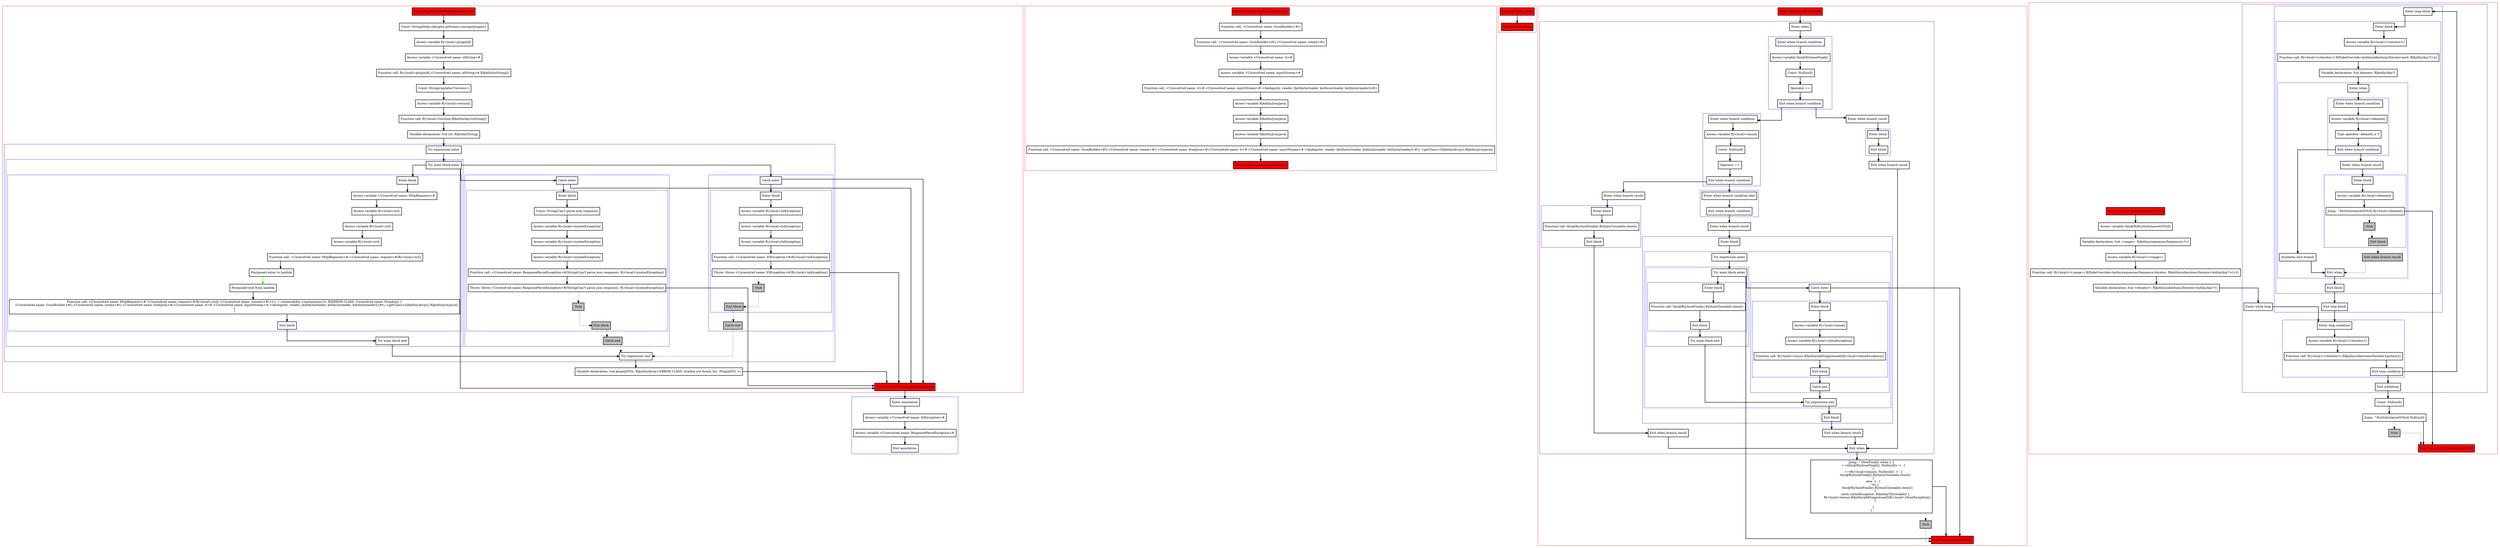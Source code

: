 digraph complex_kt {
    graph [splines=ortho nodesep=3]
    node [shape=box penwidth=2]
    edge [penwidth=2]

    subgraph cluster_0 {
        color=red
        0 [label="Enter function fetchPluginReleaseDate" style="filled" fillcolor=red];
        1 [label="Const: String(https://plugins.jetbrains.com/api/plugins/)"];
        2 [label="Access variable R|<local>/pluginId|"];
        3 [label="Access variable <Unresolved name: idString>#"];
        4 [label="Function call: R|<local>/pluginId|.<Unresolved name: idString>#.R|kotlin/toString|()"];
        5 [label="Const: String(/updates?version=)"];
        6 [label="Access variable R|<local>/version|"];
        7 [label="Function call: R|<local>/version|.R|kotlin/Any.toString|()"];
        8 [label="Variable declaration: lval url: R|kotlin/String|"];
        subgraph cluster_1 {
            color=blue
            9 [label="Try expression enter"];
            subgraph cluster_2 {
                color=blue
                10 [label="Try main block enter"];
                subgraph cluster_3 {
                    color=blue
                    11 [label="Enter block"];
                    12 [label="Access variable <Unresolved name: HttpRequests>#"];
                    13 [label="Access variable R|<local>/url|"];
                    14 [label="Access variable R|<local>/url|"];
                    15 [label="Access variable R|<local>/url|"];
                    16 [label="Function call: <Unresolved name: HttpRequests>#.<Unresolved name: request>#(R|<local>/url|)"];
                    17 [label="Postponed enter to lambda"];
                    18 [label="Postponed exit from lambda"];
                    19 [label="Function call: <Unresolved name: HttpRequests>#.<Unresolved name: request>#(R|<local>/url|).<Unresolved name: connect>#(<L> = connect@fun <anonymous>(): R|ERROR CLASS: Unresolved name: fromJson| {
    <Unresolved name: GsonBuilder>#().<Unresolved name: create>#().<Unresolved name: fromJson>#(<Unresolved name: it>#.<Unresolved name: inputStream>#.<Ambiguity: reader, [kotlin/io/reader, kotlin/io/reader, kotlin/io/reader]>#(), <getClass>(Q|kotlin/Array|).R|kotlin/jvm/java|)
}
)"];
                    20 [label="Exit block"];
                }
                21 [label="Try main block exit"];
            }
            subgraph cluster_4 {
                color=blue
                22 [label="Catch enter"];
                subgraph cluster_5 {
                    color=blue
                    23 [label="Enter block"];
                    24 [label="Const: String(Can't parse json response)"];
                    25 [label="Access variable R|<local>/syntaxException|"];
                    26 [label="Access variable R|<local>/syntaxException|"];
                    27 [label="Access variable R|<local>/syntaxException|"];
                    28 [label="Function call: <Unresolved name: ResponseParseException>#(String(Can't parse json response), R|<local>/syntaxException|)"];
                    29 [label="Throw: throw <Unresolved name: ResponseParseException>#(String(Can't parse json response), R|<local>/syntaxException|)"];
                    30 [label="Stub" style="filled" fillcolor=gray];
                    31 [label="Exit block" style="filled" fillcolor=gray];
                }
                32 [label="Catch exit" style="filled" fillcolor=gray];
            }
            subgraph cluster_6 {
                color=blue
                33 [label="Catch enter"];
                subgraph cluster_7 {
                    color=blue
                    34 [label="Enter block"];
                    35 [label="Access variable R|<local>/ioException|"];
                    36 [label="Access variable R|<local>/ioException|"];
                    37 [label="Access variable R|<local>/ioException|"];
                    38 [label="Function call: <Unresolved name: IOException>#(R|<local>/ioException|)"];
                    39 [label="Throw: throw <Unresolved name: IOException>#(R|<local>/ioException|)"];
                    40 [label="Stub" style="filled" fillcolor=gray];
                    41 [label="Exit block" style="filled" fillcolor=gray];
                }
                42 [label="Catch exit" style="filled" fillcolor=gray];
            }
            43 [label="Try expression exit"];
        }
        44 [label="Variable declaration: lval pluginDTOs: R|kotlin/Array<ERROR CLASS: Symbol not found, for `PluginDTO`>|"];
        45 [label="Exit function fetchPluginReleaseDate" style="filled" fillcolor=red];
    }
    subgraph cluster_8 {
        color=blue
        46 [label="Enter annotation"];
        47 [label="Access variable <Unresolved name: IOException>#"];
        48 [label="Access variable <Unresolved name: ResponseParseException>#"];
        49 [label="Exit annotation"];
    }

    0 -> {1};
    1 -> {2};
    2 -> {3};
    3 -> {4};
    4 -> {5};
    5 -> {6};
    6 -> {7};
    7 -> {8};
    8 -> {9};
    9 -> {10};
    10 -> {45 33 22 11};
    11 -> {12};
    12 -> {13};
    13 -> {14};
    14 -> {15};
    15 -> {16};
    16 -> {17};
    17 -> {18 18} [color=green];
    18 -> {19};
    19 -> {20};
    20 -> {21};
    21 -> {43};
    22 -> {45 23};
    23 -> {24};
    24 -> {25};
    25 -> {26};
    26 -> {27};
    27 -> {28};
    28 -> {29};
    29 -> {45};
    29 -> {30} [style=dotted];
    30 -> {31} [style=dotted];
    31 -> {32} [style=dotted];
    32 -> {43} [style=dotted];
    33 -> {45 34};
    34 -> {35};
    35 -> {36};
    36 -> {37};
    37 -> {38};
    38 -> {39};
    39 -> {45};
    39 -> {40} [style=dotted];
    40 -> {41} [style=dotted];
    41 -> {42} [style=dotted];
    42 -> {43} [style=dotted];
    43 -> {44};
    44 -> {45};
    45 -> {46};
    46 -> {47};
    47 -> {48};
    48 -> {49};

    subgraph cluster_9 {
        color=red
        50 [label="Enter function anonymousFunction" style="filled" fillcolor=red];
        51 [label="Function call: <Unresolved name: GsonBuilder>#()"];
        52 [label="Function call: <Unresolved name: GsonBuilder>#().<Unresolved name: create>#()"];
        53 [label="Access variable <Unresolved name: it>#"];
        54 [label="Access variable <Unresolved name: inputStream>#"];
        55 [label="Function call: <Unresolved name: it>#.<Unresolved name: inputStream>#.<Ambiguity: reader, [kotlin/io/reader, kotlin/io/reader, kotlin/io/reader]>#()"];
        56 [label="Access variable R|kotlin/jvm/java|"];
        57 [label="Access variable R|kotlin/jvm/java|"];
        58 [label="Access variable R|kotlin/jvm/java|"];
        59 [label="Function call: <Unresolved name: GsonBuilder>#().<Unresolved name: create>#().<Unresolved name: fromJson>#(<Unresolved name: it>#.<Unresolved name: inputStream>#.<Ambiguity: reader, [kotlin/io/reader, kotlin/io/reader, kotlin/io/reader]>#(), <getClass>(Q|kotlin/Array|).R|kotlin/jvm/java|)"];
        60 [label="Exit function anonymousFunction" style="filled" fillcolor=red];
    }

    50 -> {51};
    51 -> {52};
    52 -> {53};
    53 -> {54};
    54 -> {55};
    55 -> {56};
    56 -> {57};
    57 -> {58};
    58 -> {59};
    59 -> {60};

    subgraph cluster_10 {
        color=red
        61 [label="Enter function close" style="filled" fillcolor=red];
        62 [label="Exit function close" style="filled" fillcolor=red];
    }

    61 -> {62};

    subgraph cluster_11 {
        color=red
        63 [label="Enter function closeFinally" style="filled" fillcolor=red];
        subgraph cluster_12 {
            color=blue
            64 [label="Enter when"];
            subgraph cluster_13 {
                color=blue
                65 [label="Enter when branch condition "];
                66 [label="Access variable this@R|/closeFinally|"];
                67 [label="Const: Null(null)"];
                68 [label="Operator =="];
                69 [label="Exit when branch condition"];
            }
            subgraph cluster_14 {
                color=blue
                70 [label="Enter when branch condition "];
                71 [label="Access variable R|<local>/cause|"];
                72 [label="Const: Null(null)"];
                73 [label="Operator =="];
                74 [label="Exit when branch condition"];
            }
            subgraph cluster_15 {
                color=blue
                75 [label="Enter when branch condition else"];
                76 [label="Exit when branch condition"];
            }
            77 [label="Enter when branch result"];
            subgraph cluster_16 {
                color=blue
                78 [label="Enter block"];
                subgraph cluster_17 {
                    color=blue
                    79 [label="Try expression enter"];
                    subgraph cluster_18 {
                        color=blue
                        80 [label="Try main block enter"];
                        subgraph cluster_19 {
                            color=blue
                            81 [label="Enter block"];
                            82 [label="Function call: this@R|/closeFinally|.R|/AutoCloseable.close|()"];
                            83 [label="Exit block"];
                        }
                        84 [label="Try main block exit"];
                    }
                    subgraph cluster_20 {
                        color=blue
                        85 [label="Catch enter"];
                        subgraph cluster_21 {
                            color=blue
                            86 [label="Enter block"];
                            87 [label="Access variable R|<local>/cause|"];
                            88 [label="Access variable R|<local>/closeException|"];
                            89 [label="Function call: R|<local>/cause|.R|kotlin/addSuppressed|(R|<local>/closeException|)"];
                            90 [label="Exit block"];
                        }
                        91 [label="Catch exit"];
                    }
                    92 [label="Try expression exit"];
                }
                93 [label="Exit block"];
            }
            94 [label="Exit when branch result"];
            95 [label="Enter when branch result"];
            subgraph cluster_22 {
                color=blue
                96 [label="Enter block"];
                97 [label="Function call: this@R|/closeFinally|.R|/AutoCloseable.close|()"];
                98 [label="Exit block"];
            }
            99 [label="Exit when branch result"];
            100 [label="Enter when branch result"];
            subgraph cluster_23 {
                color=blue
                101 [label="Enter block"];
                102 [label="Exit block"];
            }
            103 [label="Exit when branch result"];
            104 [label="Exit when"];
        }
        105 [label="Jump: ^closeFinally when () {
    ==(this@R|/closeFinally|, Null(null)) ->  {
    }
    ==(R|<local>/cause|, Null(null)) ->  {
        this@R|/closeFinally|.R|/AutoCloseable.close|()
    }
    else ->  {
        try {
            this@R|/closeFinally|.R|/AutoCloseable.close|()
        }
        catch (closeException: R|kotlin/Throwable|) {
            R|<local>/cause|.R|kotlin/addSuppressed|(R|<local>/closeException|)
        }

    }
}
"];
        106 [label="Stub" style="filled" fillcolor=gray];
        107 [label="Exit function closeFinally" style="filled" fillcolor=red];
    }

    63 -> {64};
    64 -> {65};
    65 -> {66};
    66 -> {67};
    67 -> {68};
    68 -> {69};
    69 -> {100 70};
    70 -> {71};
    71 -> {72};
    72 -> {73};
    73 -> {74};
    74 -> {95 75};
    75 -> {76};
    76 -> {77};
    77 -> {78};
    78 -> {79};
    79 -> {80};
    80 -> {107 85 81};
    81 -> {82};
    82 -> {83};
    83 -> {84};
    84 -> {92};
    85 -> {107 86};
    86 -> {87};
    87 -> {88};
    88 -> {89};
    89 -> {90};
    90 -> {91};
    91 -> {92};
    92 -> {93};
    93 -> {94};
    94 -> {104};
    95 -> {96};
    96 -> {97};
    97 -> {98};
    98 -> {99};
    99 -> {104};
    100 -> {101};
    101 -> {102};
    102 -> {103};
    103 -> {104};
    104 -> {105};
    105 -> {107};
    105 -> {106} [style=dotted];
    106 -> {107} [style=dotted];

    subgraph cluster_24 {
        color=red
        108 [label="Enter function firstIsInstanceOrNull" style="filled" fillcolor=red];
        109 [label="Access variable this@R|/firstIsInstanceOrNull|"];
        110 [label="Variable declaration: lval <range>: R|kotlin/sequences/Sequence<*>|"];
        111 [label="Access variable R|<local>/<range>|"];
        112 [label="Function call: R|<local>/<range>|.R|FakeOverride<kotlin/sequences/Sequence.iterator: R|kotlin/collections/Iterator<kotlin/Any?>|>|()"];
        113 [label="Variable declaration: lval <iterator>: R|kotlin/collections/Iterator<kotlin/Any?>|"];
        subgraph cluster_25 {
            color=blue
            114 [label="Enter while loop"];
            subgraph cluster_26 {
                color=blue
                115 [label="Enter loop condition"];
                116 [label="Access variable R|<local>/<iterator>|"];
                117 [label="Function call: R|<local>/<iterator>|.R|kotlin/collections/Iterator.hasNext|()"];
                118 [label="Exit loop condition"];
            }
            subgraph cluster_27 {
                color=blue
                119 [label="Enter loop block"];
                subgraph cluster_28 {
                    color=blue
                    120 [label="Enter block"];
                    121 [label="Access variable R|<local>/<iterator>|"];
                    122 [label="Function call: R|<local>/<iterator>|.R|FakeOverride<kotlin/collections/Iterator.next: R|kotlin/Any?|>|()"];
                    123 [label="Variable declaration: lval element: R|kotlin/Any?|"];
                    subgraph cluster_29 {
                        color=blue
                        124 [label="Enter when"];
                        subgraph cluster_30 {
                            color=blue
                            125 [label="Enter when branch condition "];
                            126 [label="Access variable R|<local>/element|"];
                            127 [label="Type operator: element is T"];
                            128 [label="Exit when branch condition"];
                        }
                        129 [label="Synthetic else branch"];
                        130 [label="Enter when branch result"];
                        subgraph cluster_31 {
                            color=blue
                            131 [label="Enter block"];
                            132 [label="Access variable R|<local>/element|"];
                            133 [label="Jump: ^firstIsInstanceOrNull R|<local>/element|"];
                            134 [label="Stub" style="filled" fillcolor=gray];
                            135 [label="Exit block" style="filled" fillcolor=gray];
                        }
                        136 [label="Exit when branch result" style="filled" fillcolor=gray];
                        137 [label="Exit when"];
                    }
                    138 [label="Exit block"];
                }
                139 [label="Exit loop block"];
            }
            140 [label="Exit whileloop"];
        }
        141 [label="Const: Null(null)"];
        142 [label="Jump: ^firstIsInstanceOrNull Null(null)"];
        143 [label="Stub" style="filled" fillcolor=gray];
        144 [label="Exit function firstIsInstanceOrNull" style="filled" fillcolor=red];
    }

    108 -> {109};
    109 -> {110};
    110 -> {111};
    111 -> {112};
    112 -> {113};
    113 -> {114};
    114 -> {115};
    115 -> {116};
    116 -> {117};
    117 -> {118};
    118 -> {140 119};
    119 -> {120};
    120 -> {121};
    121 -> {122};
    122 -> {123};
    123 -> {124};
    124 -> {125};
    125 -> {126};
    126 -> {127};
    127 -> {128};
    128 -> {130 129};
    129 -> {137};
    130 -> {131};
    131 -> {132};
    132 -> {133};
    133 -> {144};
    133 -> {134} [style=dotted];
    134 -> {135} [style=dotted];
    135 -> {136} [style=dotted];
    136 -> {137} [style=dotted];
    137 -> {138};
    138 -> {139};
    139 -> {115};
    140 -> {141};
    141 -> {142};
    142 -> {144};
    142 -> {143} [style=dotted];
    143 -> {144} [style=dotted];

}
